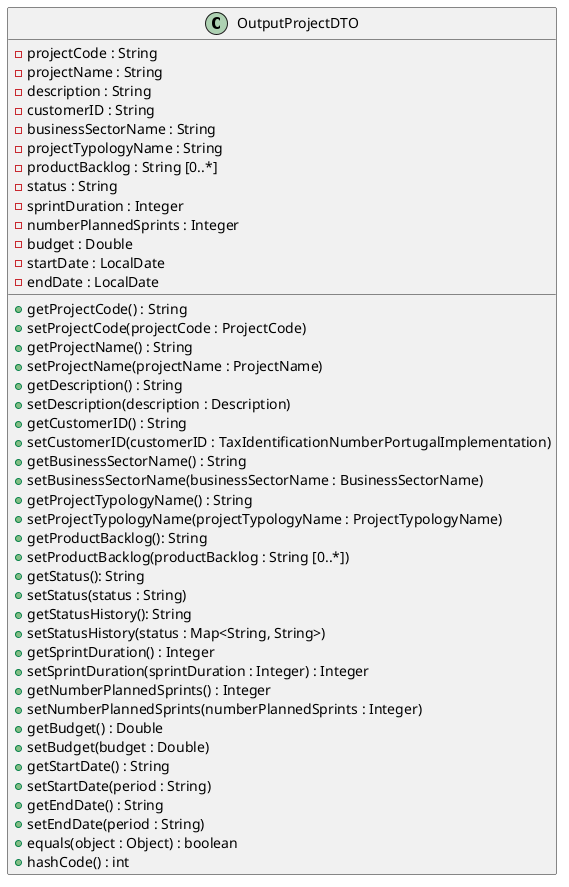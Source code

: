 @startuml

class OutputProjectDTO {
    - projectCode : String
    - projectName : String
    - description : String
    - customerID : String
    - businessSectorName : String
    - projectTypologyName : String
    - productBacklog : String [0..*]
    - status : String
    - sprintDuration : Integer
    - numberPlannedSprints : Integer
    - budget : Double
    - startDate : LocalDate
    - endDate : LocalDate

    + getProjectCode() : String
    + setProjectCode(projectCode : ProjectCode)
    + getProjectName() : String
    + setProjectName(projectName : ProjectName)
    + getDescription() : String
    + setDescription(description : Description)
    + getCustomerID() : String
    + setCustomerID(customerID : TaxIdentificationNumberPortugalImplementation)
    + getBusinessSectorName() : String
    + setBusinessSectorName(businessSectorName : BusinessSectorName)
    + getProjectTypologyName() : String
    + setProjectTypologyName(projectTypologyName : ProjectTypologyName)
    + getProductBacklog(): String
    + setProductBacklog(productBacklog : String [0..*])
    + getStatus(): String
    + setStatus(status : String)
    + getStatusHistory(): String
    + setStatusHistory(status : Map<String, String>)
    + getSprintDuration() : Integer
    + setSprintDuration(sprintDuration : Integer) : Integer
    + getNumberPlannedSprints() : Integer
    + setNumberPlannedSprints(numberPlannedSprints : Integer)
    + getBudget() : Double
    + setBudget(budget : Double)
    + getStartDate() : String
    + setStartDate(period : String)
    + getEndDate() : String
    + setEndDate(period : String)
    + equals(object : Object) : boolean
    + hashCode() : int
}

@enduml